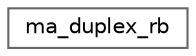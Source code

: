 digraph "Graphical Class Hierarchy"
{
 // LATEX_PDF_SIZE
  bgcolor="transparent";
  edge [fontname=Helvetica,fontsize=10,labelfontname=Helvetica,labelfontsize=10];
  node [fontname=Helvetica,fontsize=10,shape=box,height=0.2,width=0.4];
  rankdir="LR";
  Node0 [id="Node000000",label="ma_duplex_rb",height=0.2,width=0.4,color="grey40", fillcolor="white", style="filled",URL="$structma__duplex__rb.html",tooltip=" "];
}
